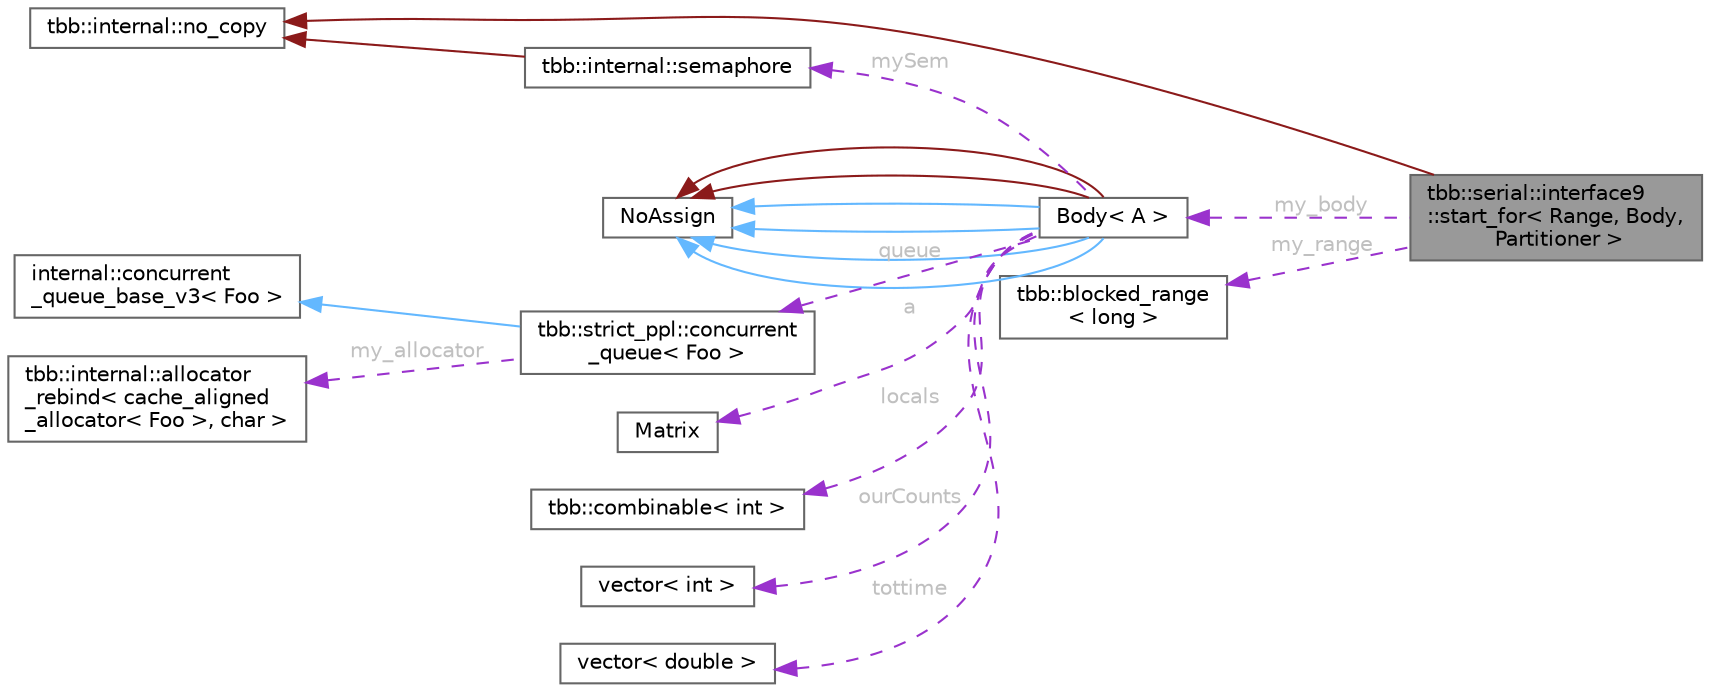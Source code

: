 digraph "tbb::serial::interface9::start_for&lt; Range, Body, Partitioner &gt;"
{
 // LATEX_PDF_SIZE
  bgcolor="transparent";
  edge [fontname=Helvetica,fontsize=10,labelfontname=Helvetica,labelfontsize=10];
  node [fontname=Helvetica,fontsize=10,shape=box,height=0.2,width=0.4];
  rankdir="LR";
  Node1 [id="Node000001",label="tbb::serial::interface9\l::start_for\< Range, Body,\l Partitioner \>",height=0.2,width=0.4,color="gray40", fillcolor="grey60", style="filled", fontcolor="black",tooltip=" "];
  Node2 -> Node1 [id="edge1_Node000001_Node000002",dir="back",color="firebrick4",style="solid",tooltip=" "];
  Node2 [id="Node000002",label="tbb::internal::no_copy",height=0.2,width=0.4,color="gray40", fillcolor="white", style="filled",tooltip=" "];
  Node3 -> Node1 [id="edge2_Node000001_Node000003",dir="back",color="darkorchid3",style="dashed",tooltip=" ",label=" my_range",fontcolor="grey" ];
  Node3 [id="Node000003",label="tbb::blocked_range\l\< long \>",height=0.2,width=0.4,color="gray40", fillcolor="white", style="filled",URL="$classtbb_1_1blocked__range.html",tooltip=" "];
  Node4 -> Node1 [id="edge3_Node000001_Node000004",dir="back",color="darkorchid3",style="dashed",tooltip=" ",label=" my_body",fontcolor="grey" ];
  Node4 [id="Node000004",label="Body\< A \>",height=0.2,width=0.4,color="gray40", fillcolor="white", style="filled",URL="$class_body.html",tooltip=" "];
  Node5 -> Node4 [id="edge4_Node000004_Node000005",dir="back",color="steelblue1",style="solid",tooltip=" "];
  Node5 [id="Node000005",label="NoAssign",height=0.2,width=0.4,color="gray40", fillcolor="white", style="filled",URL="$class_no_assign.html",tooltip="Base class for prohibiting compiler-generated operator="];
  Node5 -> Node4 [id="edge5_Node000004_Node000005",dir="back",color="steelblue1",style="solid",tooltip=" "];
  Node5 -> Node4 [id="edge6_Node000004_Node000005",dir="back",color="steelblue1",style="solid",tooltip=" "];
  Node5 -> Node4 [id="edge7_Node000004_Node000005",dir="back",color="steelblue1",style="solid",tooltip=" "];
  Node5 -> Node4 [id="edge8_Node000004_Node000005",dir="back",color="firebrick4",style="solid",tooltip=" "];
  Node5 -> Node4 [id="edge9_Node000004_Node000005",dir="back",color="firebrick4",style="solid",tooltip=" "];
  Node6 -> Node4 [id="edge10_Node000004_Node000006",dir="back",color="darkorchid3",style="dashed",tooltip=" ",label=" queue",fontcolor="grey" ];
  Node6 [id="Node000006",label="tbb::strict_ppl::concurrent\l_queue\< Foo \>",height=0.2,width=0.4,color="gray40", fillcolor="white", style="filled",URL="$classtbb_1_1strict__ppl_1_1concurrent__queue.html",tooltip=" "];
  Node7 -> Node6 [id="edge11_Node000006_Node000007",dir="back",color="steelblue1",style="solid",tooltip=" "];
  Node7 [id="Node000007",label="internal::concurrent\l_queue_base_v3\< Foo \>",height=0.2,width=0.4,color="gray40", fillcolor="white", style="filled",tooltip=" "];
  Node8 -> Node6 [id="edge12_Node000006_Node000008",dir="back",color="darkorchid3",style="dashed",tooltip=" ",label=" my_allocator",fontcolor="grey" ];
  Node8 [id="Node000008",label="tbb::internal::allocator\l_rebind\< cache_aligned\l_allocator\< Foo \>, char \>",height=0.2,width=0.4,color="gray40", fillcolor="white", style="filled",URL="$structtbb_1_1internal_1_1allocator__rebind.html",tooltip=" "];
  Node9 -> Node4 [id="edge13_Node000004_Node000009",dir="back",color="darkorchid3",style="dashed",tooltip=" ",label=" a",fontcolor="grey" ];
  Node9 [id="Node000009",label="Matrix",height=0.2,width=0.4,color="gray40", fillcolor="white", style="filled",URL="$class_matrix.html",tooltip=" "];
  Node10 -> Node4 [id="edge14_Node000004_Node000010",dir="back",color="darkorchid3",style="dashed",tooltip=" ",label=" locals",fontcolor="grey" ];
  Node10 [id="Node000010",label="tbb::combinable\< int \>",height=0.2,width=0.4,color="gray40", fillcolor="white", style="filled",URL="$classtbb_1_1combinable.html",tooltip=" "];
  Node11 -> Node4 [id="edge15_Node000004_Node000011",dir="back",color="darkorchid3",style="dashed",tooltip=" ",label=" mySem",fontcolor="grey" ];
  Node11 [id="Node000011",label="tbb::internal::semaphore",height=0.2,width=0.4,color="gray40", fillcolor="white", style="filled",URL="$classtbb_1_1internal_1_1semaphore.html",tooltip="Edsger Dijkstra's counting semaphore"];
  Node2 -> Node11 [id="edge16_Node000011_Node000002",dir="back",color="firebrick4",style="solid",tooltip=" "];
  Node12 -> Node4 [id="edge17_Node000004_Node000012",dir="back",color="darkorchid3",style="dashed",tooltip=" ",label=" ourCounts",fontcolor="grey" ];
  Node12 [id="Node000012",label="vector\< int \>",height=0.2,width=0.4,color="gray40", fillcolor="white", style="filled",URL="$structvector.html",tooltip=" "];
  Node13 -> Node4 [id="edge18_Node000004_Node000013",dir="back",color="darkorchid3",style="dashed",tooltip=" ",label=" tottime",fontcolor="grey" ];
  Node13 [id="Node000013",label="vector\< double \>",height=0.2,width=0.4,color="gray40", fillcolor="white", style="filled",URL="$structvector.html",tooltip=" "];
}
